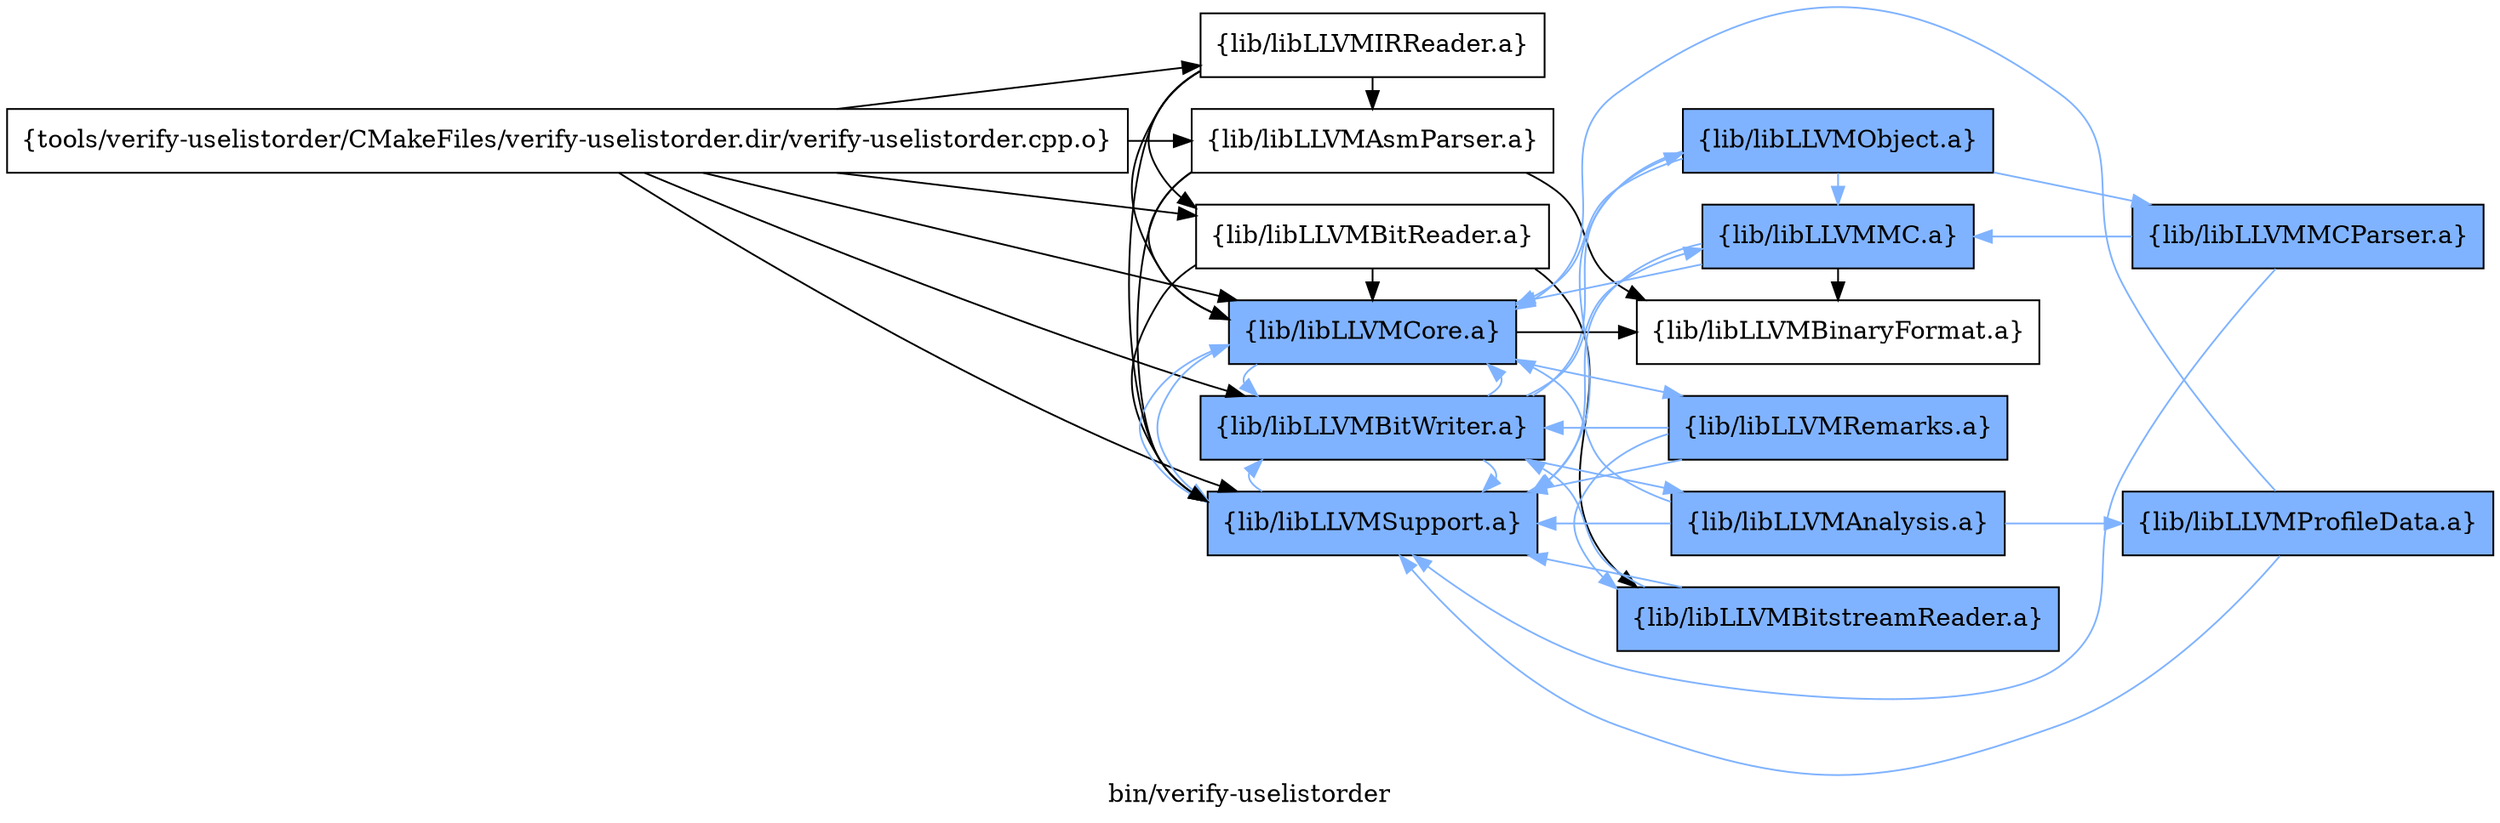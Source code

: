 digraph "bin/verify-uselistorder" {
	label="bin/verify-uselistorder";
	rankdir=LR;
	{ rank=same; Node0x555d17844ca8;  }
	{ rank=same; Node0x555d17845978; Node0x555d178436c8; Node0x555d17843c18; Node0x555d178440c8; Node0x555d17841f08; Node0x555d17844578;  }
	{ rank=same; Node0x555d17840568; Node0x555d1783e7b8; Node0x555d17842458; Node0x555d17842ef8; Node0x555d17841198; Node0x555d17840158;  }

	Node0x555d17844ca8 [shape=record,shape=box,group=0,label="{tools/verify-uselistorder/CMakeFiles/verify-uselistorder.dir/verify-uselistorder.cpp.o}"];
	Node0x555d17844ca8 -> Node0x555d17845978;
	Node0x555d17844ca8 -> Node0x555d178436c8;
	Node0x555d17844ca8 -> Node0x555d17843c18;
	Node0x555d17844ca8 -> Node0x555d178440c8;
	Node0x555d17844ca8 -> Node0x555d17841f08;
	Node0x555d17844ca8 -> Node0x555d17844578;
	Node0x555d17845978 [shape=record,shape=box,group=0,label="{lib/libLLVMAsmParser.a}"];
	Node0x555d17845978 -> Node0x555d17841f08;
	Node0x555d17845978 -> Node0x555d178440c8;
	Node0x555d17845978 -> Node0x555d17840568;
	Node0x555d178436c8 [shape=record,shape=box,group=0,label="{lib/libLLVMBitReader.a}"];
	Node0x555d178436c8 -> Node0x555d178440c8;
	Node0x555d178436c8 -> Node0x555d17841f08;
	Node0x555d178436c8 -> Node0x555d1783e7b8;
	Node0x555d17843c18 [shape=record,shape=box,group=1,style=filled,fillcolor="0.600000 0.5 1",label="{lib/libLLVMBitWriter.a}"];
	Node0x555d17843c18 -> Node0x555d178440c8[color="0.600000 0.5 1"];
	Node0x555d17843c18 -> Node0x555d17841f08[color="0.600000 0.5 1"];
	Node0x555d17843c18 -> Node0x555d17842458[color="0.600000 0.5 1"];
	Node0x555d17843c18 -> Node0x555d17842ef8[color="0.600000 0.5 1"];
	Node0x555d17843c18 -> Node0x555d17841198[color="0.600000 0.5 1"];
	Node0x555d178440c8 [shape=record,shape=box,group=1,style=filled,fillcolor="0.600000 0.5 1",label="{lib/libLLVMCore.a}"];
	Node0x555d178440c8 -> Node0x555d17841f08[color="0.600000 0.5 1"];
	Node0x555d178440c8 -> Node0x555d17840568;
	Node0x555d178440c8 -> Node0x555d17843c18[color="0.600000 0.5 1"];
	Node0x555d178440c8 -> Node0x555d17840158[color="0.600000 0.5 1"];
	Node0x555d17841f08 [shape=record,shape=box,group=1,style=filled,fillcolor="0.600000 0.5 1",label="{lib/libLLVMSupport.a}"];
	Node0x555d17841f08 -> Node0x555d178440c8[color="0.600000 0.5 1"];
	Node0x555d17841f08 -> Node0x555d17843c18[color="0.600000 0.5 1"];
	Node0x555d17844578 [shape=record,shape=box,group=0,label="{lib/libLLVMIRReader.a}"];
	Node0x555d17844578 -> Node0x555d17845978;
	Node0x555d17844578 -> Node0x555d178436c8;
	Node0x555d17844578 -> Node0x555d17841f08;
	Node0x555d17844578 -> Node0x555d178440c8;
	Node0x555d17840568 [shape=record,shape=box,group=0,label="{lib/libLLVMBinaryFormat.a}"];
	Node0x555d1783e7b8 [shape=record,shape=box,group=1,style=filled,fillcolor="0.600000 0.5 1",label="{lib/libLLVMBitstreamReader.a}"];
	Node0x555d1783e7b8 -> Node0x555d17843c18[color="0.600000 0.5 1"];
	Node0x555d1783e7b8 -> Node0x555d17841f08[color="0.600000 0.5 1"];
	Node0x555d17842458 [shape=record,shape=box,group=1,style=filled,fillcolor="0.600000 0.5 1",label="{lib/libLLVMAnalysis.a}"];
	Node0x555d17842458 -> Node0x555d178440c8[color="0.600000 0.5 1"];
	Node0x555d17842458 -> Node0x555d17841f08[color="0.600000 0.5 1"];
	Node0x555d17842458 -> Node0x555d17842908[color="0.600000 0.5 1"];
	Node0x555d17842ef8 [shape=record,shape=box,group=1,style=filled,fillcolor="0.600000 0.5 1",label="{lib/libLLVMObject.a}"];
	Node0x555d17842ef8 -> Node0x555d178440c8[color="0.600000 0.5 1"];
	Node0x555d17842ef8 -> Node0x555d17841f08[color="0.600000 0.5 1"];
	Node0x555d17842ef8 -> Node0x555d17841198[color="0.600000 0.5 1"];
	Node0x555d17842ef8 -> Node0x555d17840d38[color="0.600000 0.5 1"];
	Node0x555d17841198 [shape=record,shape=box,group=1,style=filled,fillcolor="0.600000 0.5 1",label="{lib/libLLVMMC.a}"];
	Node0x555d17841198 -> Node0x555d17841f08[color="0.600000 0.5 1"];
	Node0x555d17841198 -> Node0x555d17840568;
	Node0x555d17841198 -> Node0x555d178440c8[color="0.600000 0.5 1"];
	Node0x555d17840158 [shape=record,shape=box,group=1,style=filled,fillcolor="0.600000 0.5 1",label="{lib/libLLVMRemarks.a}"];
	Node0x555d17840158 -> Node0x555d17841f08[color="0.600000 0.5 1"];
	Node0x555d17840158 -> Node0x555d17843c18[color="0.600000 0.5 1"];
	Node0x555d17840158 -> Node0x555d1783e7b8[color="0.600000 0.5 1"];
	Node0x555d17842908 [shape=record,shape=box,group=1,style=filled,fillcolor="0.600000 0.5 1",label="{lib/libLLVMProfileData.a}"];
	Node0x555d17842908 -> Node0x555d178440c8[color="0.600000 0.5 1"];
	Node0x555d17842908 -> Node0x555d17841f08[color="0.600000 0.5 1"];
	Node0x555d17840d38 [shape=record,shape=box,group=1,style=filled,fillcolor="0.600000 0.5 1",label="{lib/libLLVMMCParser.a}"];
	Node0x555d17840d38 -> Node0x555d17841f08[color="0.600000 0.5 1"];
	Node0x555d17840d38 -> Node0x555d17841198[color="0.600000 0.5 1"];
}
